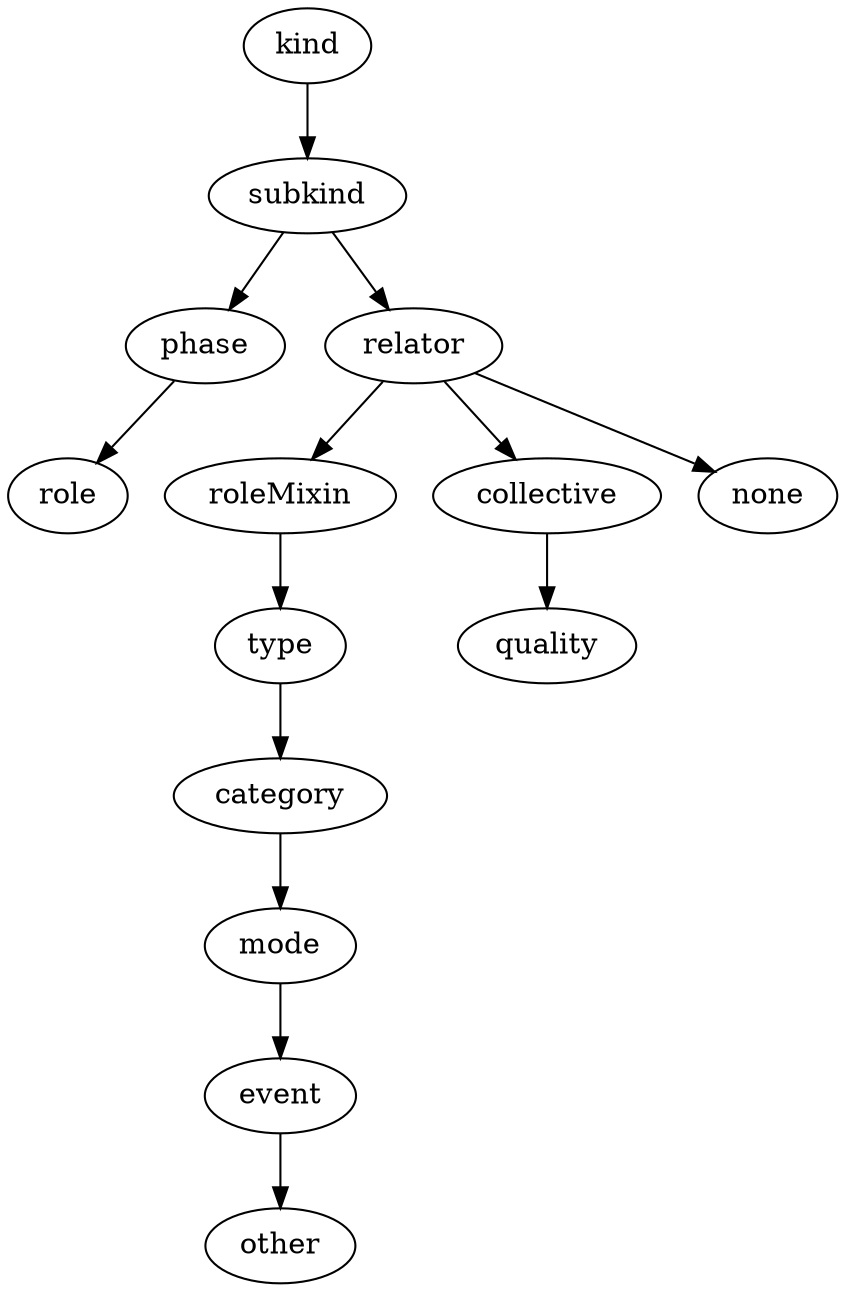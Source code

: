 strict digraph  {
kind;
subkind;
phase;
relator;
role;
roleMixin;
collective;
none;
type;
category;
mode;
event;
quality;
other;
kind -> subkind;
subkind -> phase;
subkind -> relator;
phase -> role;
relator -> roleMixin;
relator -> collective;
relator -> none;
roleMixin -> type;
collective -> quality;
type -> category;
category -> mode;
mode -> event;
event -> other;
}
